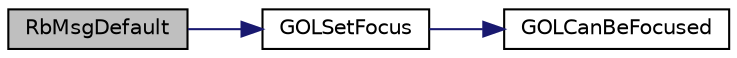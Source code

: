 digraph "RbMsgDefault"
{
  edge [fontname="Helvetica",fontsize="10",labelfontname="Helvetica",labelfontsize="10"];
  node [fontname="Helvetica",fontsize="10",shape=record];
  rankdir="LR";
  Node1 [label="RbMsgDefault",height=0.2,width=0.4,color="black", fillcolor="grey75", style="filled", fontcolor="black"];
  Node1 -> Node2 [color="midnightblue",fontsize="10",style="solid",fontname="Helvetica"];
  Node2 [label="GOLSetFocus",height=0.2,width=0.4,color="black", fillcolor="white", style="filled",URL="$_g_o_l_8c.html#a79899dbdb178045993a71b7f5bc4e6f2"];
  Node2 -> Node3 [color="midnightblue",fontsize="10",style="solid",fontname="Helvetica"];
  Node3 [label="GOLCanBeFocused",height=0.2,width=0.4,color="black", fillcolor="white", style="filled",URL="$_g_o_l_8c.html#aec07eb80e84c32dfa982aa247d6de500"];
}
